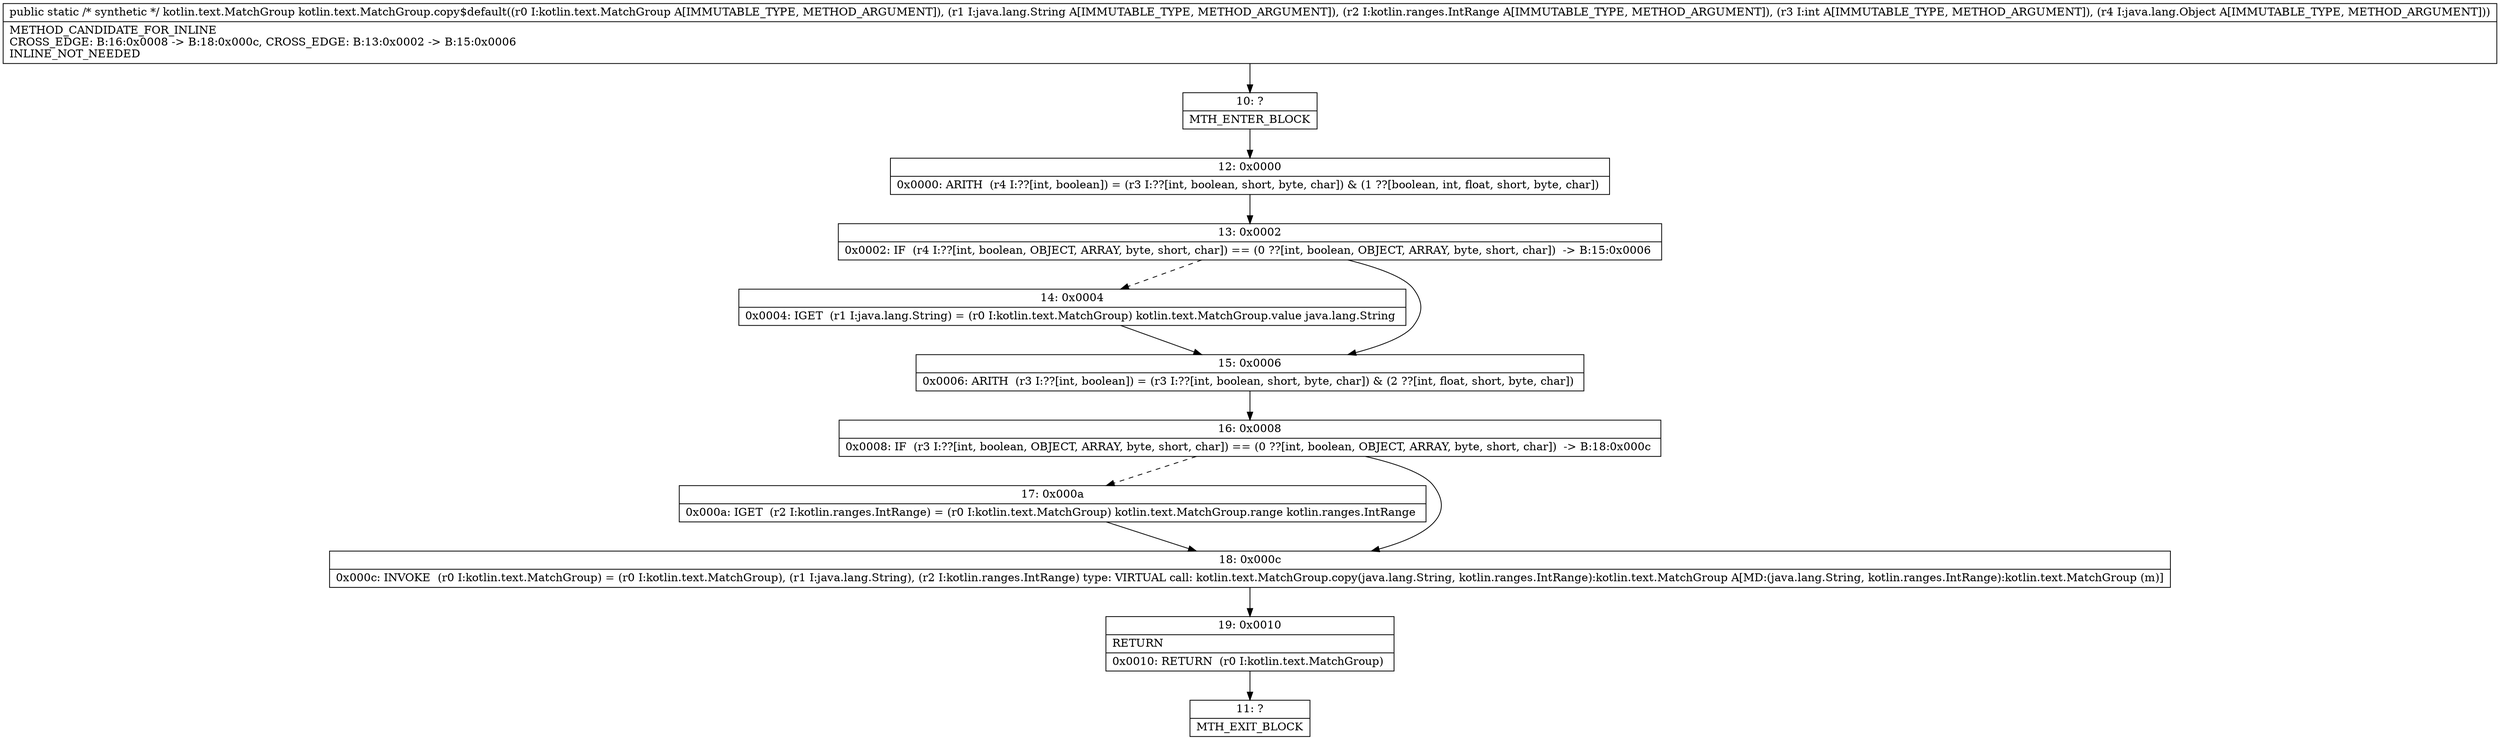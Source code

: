 digraph "CFG forkotlin.text.MatchGroup.copy$default(Lkotlin\/text\/MatchGroup;Ljava\/lang\/String;Lkotlin\/ranges\/IntRange;ILjava\/lang\/Object;)Lkotlin\/text\/MatchGroup;" {
Node_10 [shape=record,label="{10\:\ ?|MTH_ENTER_BLOCK\l}"];
Node_12 [shape=record,label="{12\:\ 0x0000|0x0000: ARITH  (r4 I:??[int, boolean]) = (r3 I:??[int, boolean, short, byte, char]) & (1 ??[boolean, int, float, short, byte, char]) \l}"];
Node_13 [shape=record,label="{13\:\ 0x0002|0x0002: IF  (r4 I:??[int, boolean, OBJECT, ARRAY, byte, short, char]) == (0 ??[int, boolean, OBJECT, ARRAY, byte, short, char])  \-\> B:15:0x0006 \l}"];
Node_14 [shape=record,label="{14\:\ 0x0004|0x0004: IGET  (r1 I:java.lang.String) = (r0 I:kotlin.text.MatchGroup) kotlin.text.MatchGroup.value java.lang.String \l}"];
Node_15 [shape=record,label="{15\:\ 0x0006|0x0006: ARITH  (r3 I:??[int, boolean]) = (r3 I:??[int, boolean, short, byte, char]) & (2 ??[int, float, short, byte, char]) \l}"];
Node_16 [shape=record,label="{16\:\ 0x0008|0x0008: IF  (r3 I:??[int, boolean, OBJECT, ARRAY, byte, short, char]) == (0 ??[int, boolean, OBJECT, ARRAY, byte, short, char])  \-\> B:18:0x000c \l}"];
Node_17 [shape=record,label="{17\:\ 0x000a|0x000a: IGET  (r2 I:kotlin.ranges.IntRange) = (r0 I:kotlin.text.MatchGroup) kotlin.text.MatchGroup.range kotlin.ranges.IntRange \l}"];
Node_18 [shape=record,label="{18\:\ 0x000c|0x000c: INVOKE  (r0 I:kotlin.text.MatchGroup) = (r0 I:kotlin.text.MatchGroup), (r1 I:java.lang.String), (r2 I:kotlin.ranges.IntRange) type: VIRTUAL call: kotlin.text.MatchGroup.copy(java.lang.String, kotlin.ranges.IntRange):kotlin.text.MatchGroup A[MD:(java.lang.String, kotlin.ranges.IntRange):kotlin.text.MatchGroup (m)]\l}"];
Node_19 [shape=record,label="{19\:\ 0x0010|RETURN\l|0x0010: RETURN  (r0 I:kotlin.text.MatchGroup) \l}"];
Node_11 [shape=record,label="{11\:\ ?|MTH_EXIT_BLOCK\l}"];
MethodNode[shape=record,label="{public static \/* synthetic *\/ kotlin.text.MatchGroup kotlin.text.MatchGroup.copy$default((r0 I:kotlin.text.MatchGroup A[IMMUTABLE_TYPE, METHOD_ARGUMENT]), (r1 I:java.lang.String A[IMMUTABLE_TYPE, METHOD_ARGUMENT]), (r2 I:kotlin.ranges.IntRange A[IMMUTABLE_TYPE, METHOD_ARGUMENT]), (r3 I:int A[IMMUTABLE_TYPE, METHOD_ARGUMENT]), (r4 I:java.lang.Object A[IMMUTABLE_TYPE, METHOD_ARGUMENT]))  | METHOD_CANDIDATE_FOR_INLINE\lCROSS_EDGE: B:16:0x0008 \-\> B:18:0x000c, CROSS_EDGE: B:13:0x0002 \-\> B:15:0x0006\lINLINE_NOT_NEEDED\l}"];
MethodNode -> Node_10;Node_10 -> Node_12;
Node_12 -> Node_13;
Node_13 -> Node_14[style=dashed];
Node_13 -> Node_15;
Node_14 -> Node_15;
Node_15 -> Node_16;
Node_16 -> Node_17[style=dashed];
Node_16 -> Node_18;
Node_17 -> Node_18;
Node_18 -> Node_19;
Node_19 -> Node_11;
}

